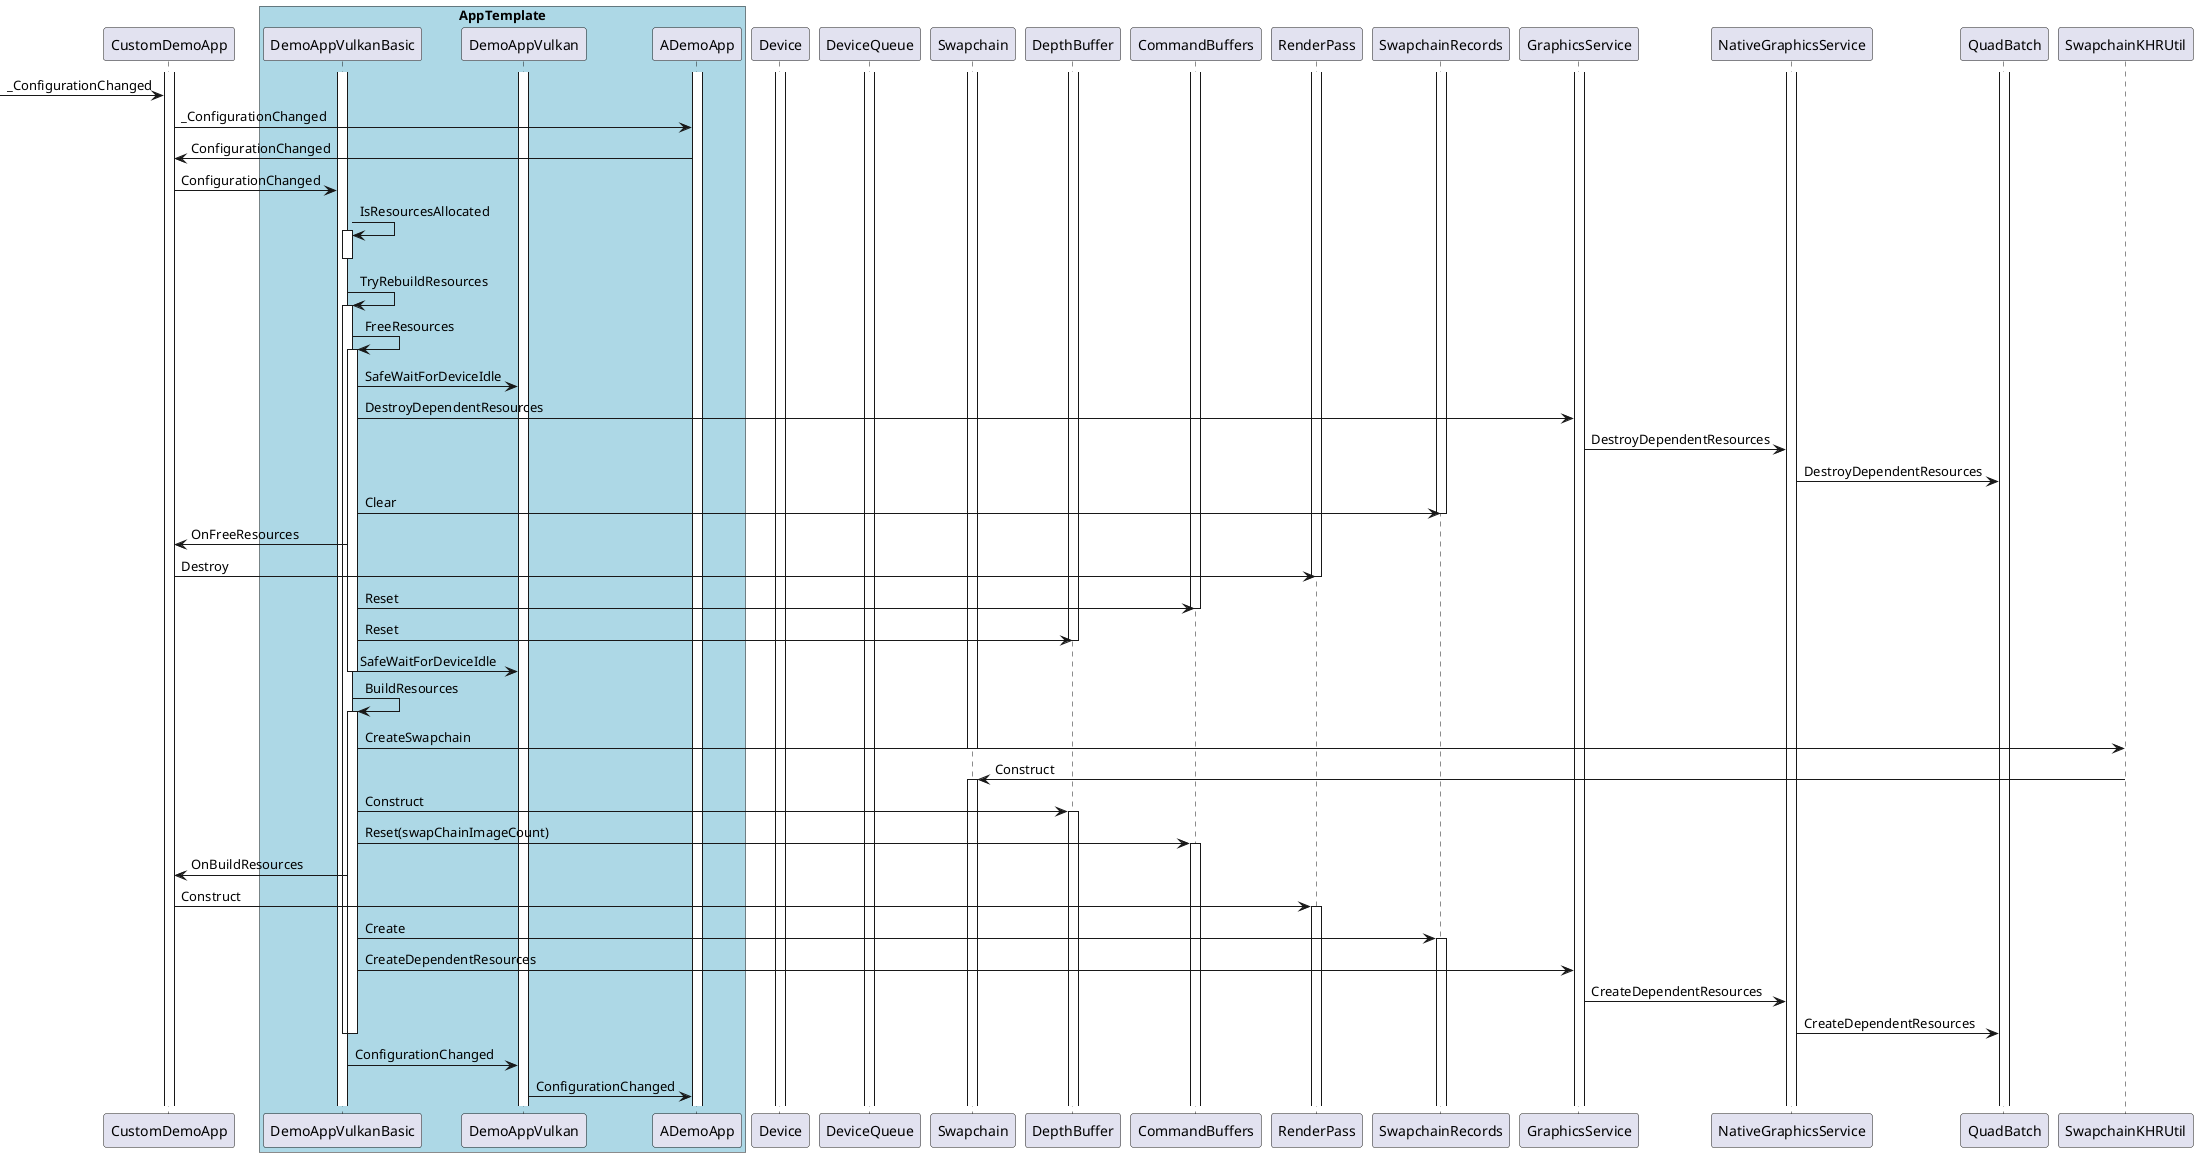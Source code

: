 @startuml VulkanDemoAppBasic Resize Flow

activate CustomDemoApp
activate DemoAppVulkanBasic
activate DemoAppVulkan
activate ADemoApp

box "AppTemplate" #LightBlue
    participant DemoAppVulkanBasic
    participant DemoAppVulkan
    participant ADemoApp
end box

activate Device
activate DeviceQueue
activate Swapchain
activate DepthBuffer
activate CommandBuffers
activate RenderPass
activate SwapchainRecords
activate GraphicsService
activate NativeGraphicsService
activate QuadBatch

->CustomDemoApp: _ConfigurationChanged
CustomDemoApp->ADemoApp: _ConfigurationChanged
ADemoApp->CustomDemoApp: ConfigurationChanged
CustomDemoApp->DemoAppVulkanBasic: ConfigurationChanged
DemoAppVulkanBasic->DemoAppVulkanBasic++: IsResourcesAllocated
deactivate DemoAppVulkanBasic
DemoAppVulkanBasic->DemoAppVulkanBasic++: TryRebuildResources
DemoAppVulkanBasic->DemoAppVulkanBasic++: FreeResources
DemoAppVulkanBasic->DemoAppVulkan: SafeWaitForDeviceIdle
DemoAppVulkanBasic->GraphicsService: DestroyDependentResources
GraphicsService->NativeGraphicsService: DestroyDependentResources
NativeGraphicsService->QuadBatch: DestroyDependentResources
DemoAppVulkanBasic->SwapchainRecords: Clear
deactivate SwapchainRecords
DemoAppVulkanBasic->CustomDemoApp: OnFreeResources
CustomDemoApp->RenderPass: Destroy
deactivate RenderPass
DemoAppVulkanBasic->CommandBuffers: Reset
deactivate CommandBuffers
DemoAppVulkanBasic->DepthBuffer: Reset
deactivate DepthBuffer
DemoAppVulkanBasic->DemoAppVulkan: SafeWaitForDeviceIdle
deactivate DemoAppVulkanBasic
DemoAppVulkanBasic->DemoAppVulkanBasic++: BuildResources
DemoAppVulkanBasic->SwapchainKHRUtil: CreateSwapchain
deactivate Swapchain
SwapchainKHRUtil->Swapchain++: Construct
DemoAppVulkanBasic->DepthBuffer++: Construct
DemoAppVulkanBasic->CommandBuffers++: Reset(swapChainImageCount)
DemoAppVulkanBasic->CustomDemoApp: OnBuildResources
CustomDemoApp->RenderPass++: Construct
DemoAppVulkanBasic->SwapchainRecords++: Create
DemoAppVulkanBasic->GraphicsService: CreateDependentResources
GraphicsService->NativeGraphicsService: CreateDependentResources
NativeGraphicsService->QuadBatch: CreateDependentResources
deactivate DemoAppVulkanBasic
deactivate DemoAppVulkanBasic
DemoAppVulkanBasic->DemoAppVulkan: ConfigurationChanged
DemoAppVulkan->ADemoApp: ConfigurationChanged

@enduml

